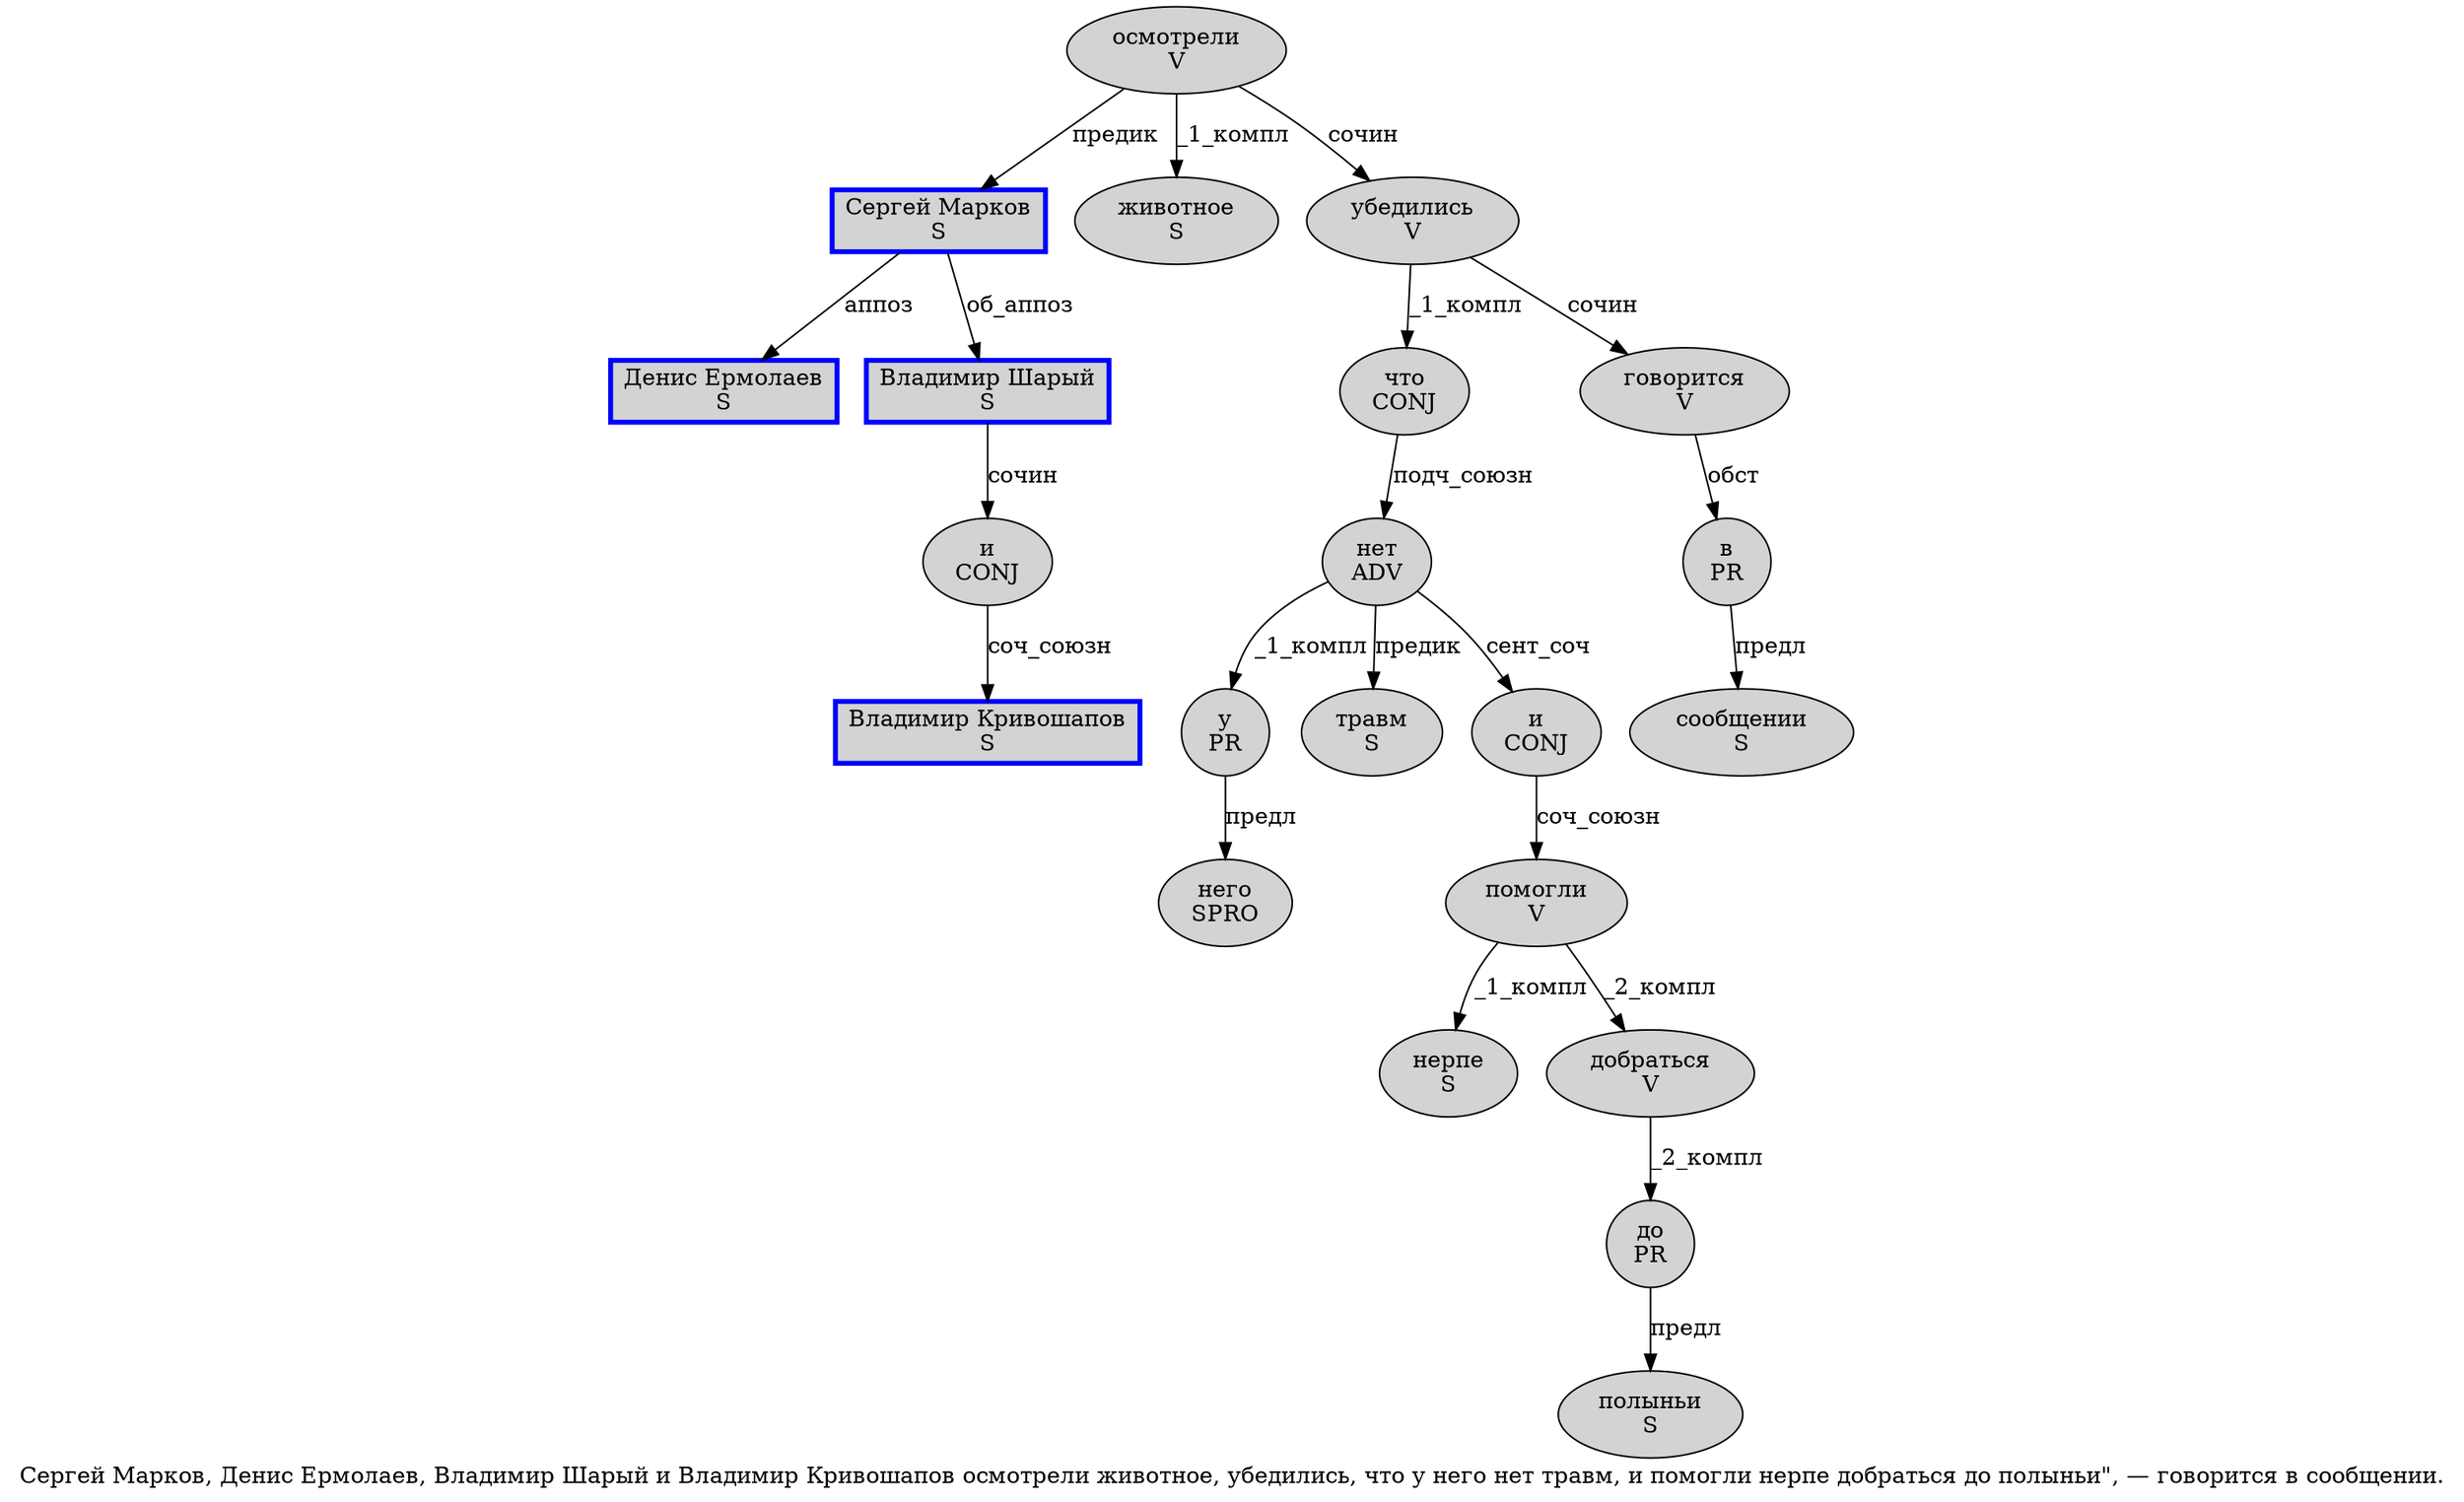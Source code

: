 digraph SENTENCE_861 {
	graph [label="Сергей Марков, Денис Ермолаев, Владимир Шарый и Владимир Кривошапов осмотрели животное, убедились, что у него нет травм, и помогли нерпе добраться до полыньи\", — говорится в сообщении."]
	node [style=filled]
		0 [label="Сергей Марков
S" color=blue fillcolor=lightgray penwidth=3 shape=box]
		2 [label="Денис Ермолаев
S" color=blue fillcolor=lightgray penwidth=3 shape=box]
		4 [label="Владимир Шарый
S" color=blue fillcolor=lightgray penwidth=3 shape=box]
		5 [label="и
CONJ" color="" fillcolor=lightgray penwidth=1 shape=ellipse]
		6 [label="Владимир Кривошапов
S" color=blue fillcolor=lightgray penwidth=3 shape=box]
		7 [label="осмотрели
V" color="" fillcolor=lightgray penwidth=1 shape=ellipse]
		8 [label="животное
S" color="" fillcolor=lightgray penwidth=1 shape=ellipse]
		10 [label="убедились
V" color="" fillcolor=lightgray penwidth=1 shape=ellipse]
		12 [label="что
CONJ" color="" fillcolor=lightgray penwidth=1 shape=ellipse]
		13 [label="у
PR" color="" fillcolor=lightgray penwidth=1 shape=ellipse]
		14 [label="него
SPRO" color="" fillcolor=lightgray penwidth=1 shape=ellipse]
		15 [label="нет
ADV" color="" fillcolor=lightgray penwidth=1 shape=ellipse]
		16 [label="травм
S" color="" fillcolor=lightgray penwidth=1 shape=ellipse]
		18 [label="и
CONJ" color="" fillcolor=lightgray penwidth=1 shape=ellipse]
		19 [label="помогли
V" color="" fillcolor=lightgray penwidth=1 shape=ellipse]
		20 [label="нерпе
S" color="" fillcolor=lightgray penwidth=1 shape=ellipse]
		21 [label="добраться
V" color="" fillcolor=lightgray penwidth=1 shape=ellipse]
		22 [label="до
PR" color="" fillcolor=lightgray penwidth=1 shape=ellipse]
		23 [label="полыньи
S" color="" fillcolor=lightgray penwidth=1 shape=ellipse]
		27 [label="говорится
V" color="" fillcolor=lightgray penwidth=1 shape=ellipse]
		28 [label="в
PR" color="" fillcolor=lightgray penwidth=1 shape=ellipse]
		29 [label="сообщении
S" color="" fillcolor=lightgray penwidth=1 shape=ellipse]
			13 -> 14 [label="предл"]
			4 -> 5 [label="сочин"]
			5 -> 6 [label="соч_союзн"]
			19 -> 20 [label="_1_компл"]
			19 -> 21 [label="_2_компл"]
			22 -> 23 [label="предл"]
			28 -> 29 [label="предл"]
			12 -> 15 [label="подч_союзн"]
			0 -> 2 [label="аппоз"]
			0 -> 4 [label="об_аппоз"]
			10 -> 12 [label="_1_компл"]
			10 -> 27 [label="сочин"]
			15 -> 13 [label="_1_компл"]
			15 -> 16 [label="предик"]
			15 -> 18 [label="сент_соч"]
			18 -> 19 [label="соч_союзн"]
			21 -> 22 [label="_2_компл"]
			27 -> 28 [label="обст"]
			7 -> 0 [label="предик"]
			7 -> 8 [label="_1_компл"]
			7 -> 10 [label="сочин"]
}